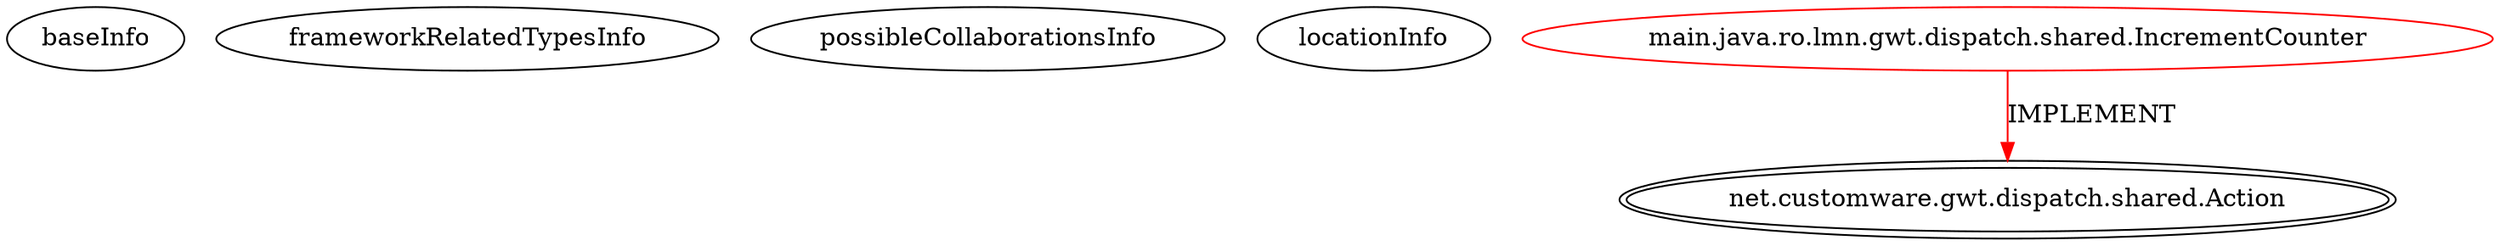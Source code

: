 digraph {
baseInfo[graphId=4433,category="extension_graph",isAnonymous=false,possibleRelation=false]
frameworkRelatedTypesInfo[0="net.customware.gwt.dispatch.shared.Action"]
possibleCollaborationsInfo[]
locationInfo[projectName="rombert-gwt-dispatch-sample",filePath="/rombert-gwt-dispatch-sample/gwt-dispatch-sample-master/dispatch-sample-manual/src/main/java/ro/lmn/gwt/dispatch/shared/IncrementCounter.java",contextSignature="IncrementCounter",graphId="4433"]
0[label="main.java.ro.lmn.gwt.dispatch.shared.IncrementCounter",vertexType="ROOT_CLIENT_CLASS_DECLARATION",isFrameworkType=false,color=red]
1[label="net.customware.gwt.dispatch.shared.Action",vertexType="FRAMEWORK_INTERFACE_TYPE",isFrameworkType=true,peripheries=2]
0->1[label="IMPLEMENT",color=red]
}
